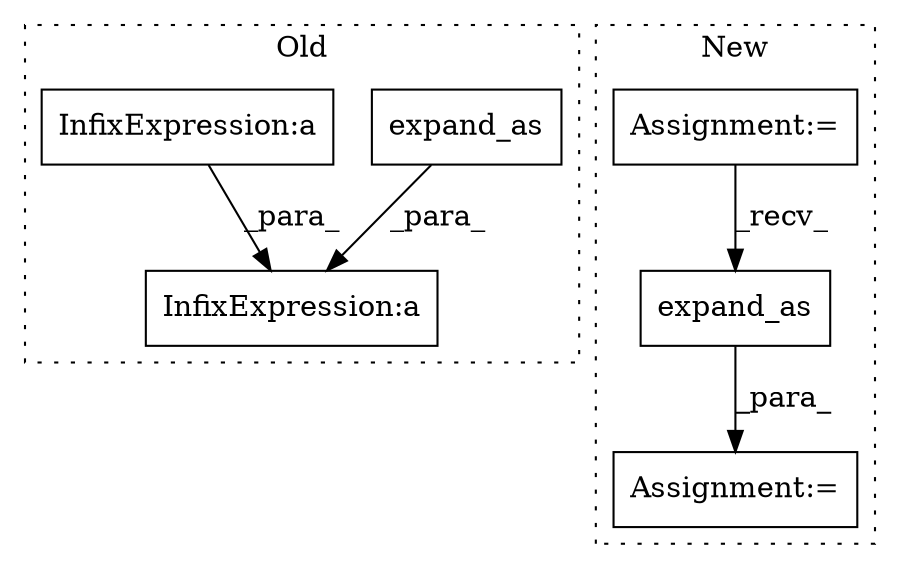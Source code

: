 digraph G {
subgraph cluster0 {
1 [label="expand_as" a="32" s="1336,1351" l="10,1" shape="box"];
5 [label="InfixExpression:a" a="27" s="1282" l="3" shape="box"];
6 [label="InfixExpression:a" a="27" s="1274" l="3" shape="box"];
label = "Old";
style="dotted";
}
subgraph cluster1 {
2 [label="expand_as" a="32" s="1336,1351" l="10,1" shape="box"];
3 [label="Assignment:=" a="7" s="1247" l="1" shape="box"];
4 [label="Assignment:=" a="7" s="1299" l="1" shape="box"];
label = "New";
style="dotted";
}
1 -> 5 [label="_para_"];
2 -> 4 [label="_para_"];
3 -> 2 [label="_recv_"];
6 -> 5 [label="_para_"];
}